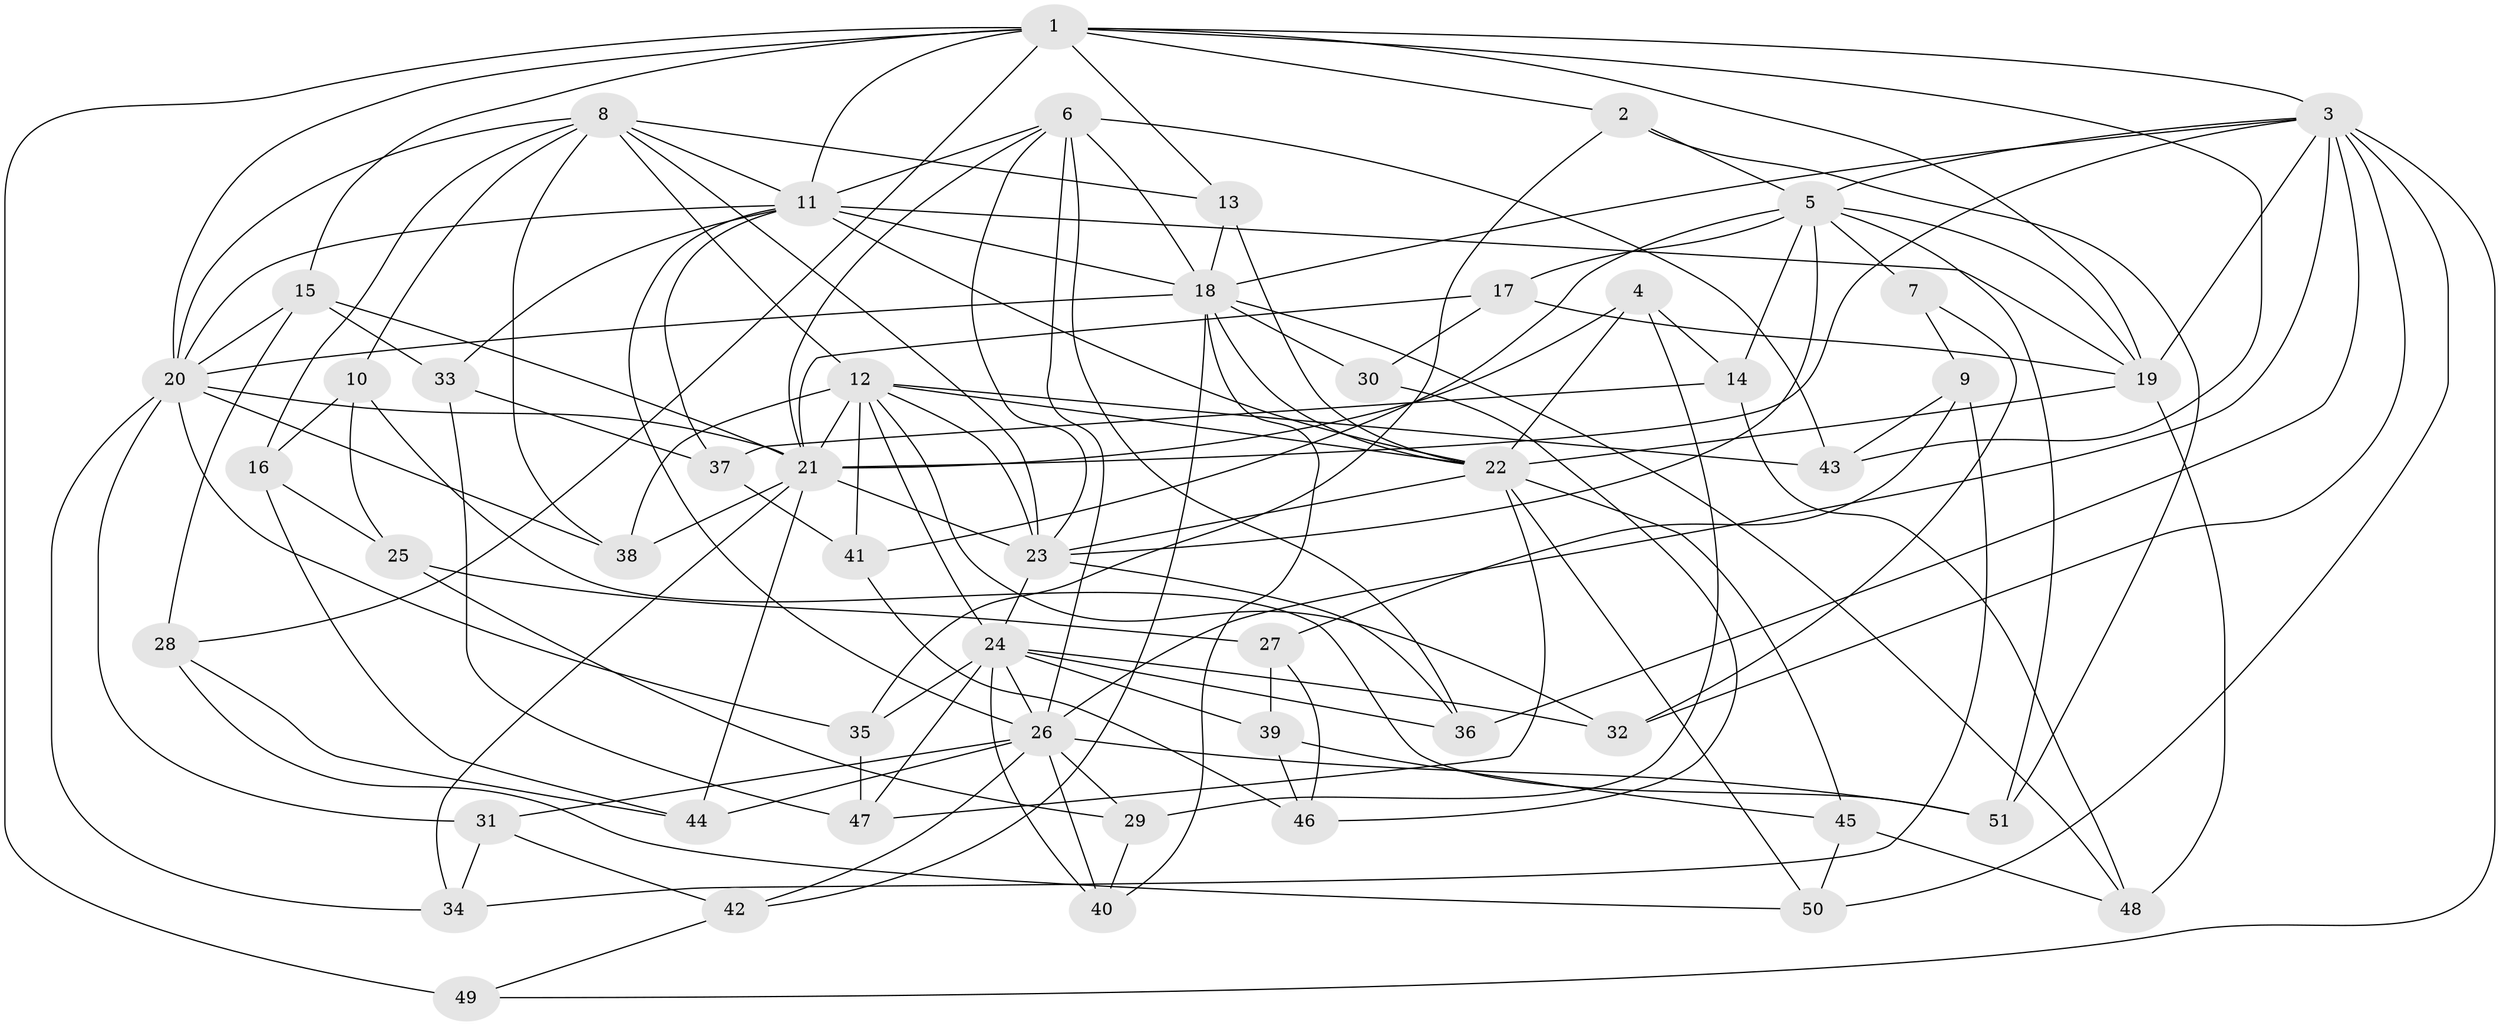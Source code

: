 // original degree distribution, {4: 1.0}
// Generated by graph-tools (version 1.1) at 2025/37/03/09/25 02:37:59]
// undirected, 51 vertices, 140 edges
graph export_dot {
graph [start="1"]
  node [color=gray90,style=filled];
  1;
  2;
  3;
  4;
  5;
  6;
  7;
  8;
  9;
  10;
  11;
  12;
  13;
  14;
  15;
  16;
  17;
  18;
  19;
  20;
  21;
  22;
  23;
  24;
  25;
  26;
  27;
  28;
  29;
  30;
  31;
  32;
  33;
  34;
  35;
  36;
  37;
  38;
  39;
  40;
  41;
  42;
  43;
  44;
  45;
  46;
  47;
  48;
  49;
  50;
  51;
  1 -- 2 [weight=1.0];
  1 -- 3 [weight=1.0];
  1 -- 11 [weight=1.0];
  1 -- 13 [weight=1.0];
  1 -- 15 [weight=1.0];
  1 -- 19 [weight=2.0];
  1 -- 20 [weight=1.0];
  1 -- 28 [weight=1.0];
  1 -- 43 [weight=1.0];
  1 -- 49 [weight=2.0];
  2 -- 5 [weight=1.0];
  2 -- 35 [weight=1.0];
  2 -- 51 [weight=1.0];
  3 -- 5 [weight=1.0];
  3 -- 18 [weight=1.0];
  3 -- 19 [weight=1.0];
  3 -- 21 [weight=1.0];
  3 -- 26 [weight=1.0];
  3 -- 32 [weight=1.0];
  3 -- 36 [weight=1.0];
  3 -- 49 [weight=1.0];
  3 -- 50 [weight=1.0];
  4 -- 14 [weight=1.0];
  4 -- 21 [weight=1.0];
  4 -- 22 [weight=1.0];
  4 -- 29 [weight=1.0];
  5 -- 7 [weight=2.0];
  5 -- 14 [weight=1.0];
  5 -- 17 [weight=1.0];
  5 -- 19 [weight=1.0];
  5 -- 23 [weight=1.0];
  5 -- 41 [weight=1.0];
  5 -- 51 [weight=1.0];
  6 -- 11 [weight=1.0];
  6 -- 18 [weight=2.0];
  6 -- 21 [weight=1.0];
  6 -- 23 [weight=1.0];
  6 -- 26 [weight=1.0];
  6 -- 36 [weight=1.0];
  6 -- 43 [weight=1.0];
  7 -- 9 [weight=1.0];
  7 -- 32 [weight=1.0];
  8 -- 10 [weight=1.0];
  8 -- 11 [weight=1.0];
  8 -- 12 [weight=1.0];
  8 -- 13 [weight=1.0];
  8 -- 16 [weight=1.0];
  8 -- 20 [weight=1.0];
  8 -- 23 [weight=1.0];
  8 -- 38 [weight=1.0];
  9 -- 27 [weight=1.0];
  9 -- 34 [weight=1.0];
  9 -- 43 [weight=1.0];
  10 -- 16 [weight=1.0];
  10 -- 25 [weight=1.0];
  10 -- 51 [weight=1.0];
  11 -- 18 [weight=1.0];
  11 -- 19 [weight=1.0];
  11 -- 20 [weight=1.0];
  11 -- 22 [weight=1.0];
  11 -- 26 [weight=1.0];
  11 -- 33 [weight=1.0];
  11 -- 37 [weight=1.0];
  12 -- 21 [weight=1.0];
  12 -- 22 [weight=1.0];
  12 -- 23 [weight=3.0];
  12 -- 24 [weight=2.0];
  12 -- 32 [weight=1.0];
  12 -- 38 [weight=1.0];
  12 -- 41 [weight=1.0];
  12 -- 43 [weight=1.0];
  13 -- 18 [weight=1.0];
  13 -- 22 [weight=1.0];
  14 -- 37 [weight=1.0];
  14 -- 48 [weight=1.0];
  15 -- 20 [weight=1.0];
  15 -- 21 [weight=2.0];
  15 -- 28 [weight=1.0];
  15 -- 33 [weight=1.0];
  16 -- 25 [weight=1.0];
  16 -- 44 [weight=1.0];
  17 -- 19 [weight=1.0];
  17 -- 21 [weight=1.0];
  17 -- 30 [weight=1.0];
  18 -- 20 [weight=1.0];
  18 -- 22 [weight=1.0];
  18 -- 30 [weight=2.0];
  18 -- 40 [weight=1.0];
  18 -- 42 [weight=1.0];
  18 -- 48 [weight=1.0];
  19 -- 22 [weight=1.0];
  19 -- 48 [weight=1.0];
  20 -- 21 [weight=1.0];
  20 -- 31 [weight=1.0];
  20 -- 34 [weight=1.0];
  20 -- 35 [weight=1.0];
  20 -- 38 [weight=1.0];
  21 -- 23 [weight=1.0];
  21 -- 34 [weight=1.0];
  21 -- 38 [weight=1.0];
  21 -- 44 [weight=1.0];
  22 -- 23 [weight=1.0];
  22 -- 45 [weight=1.0];
  22 -- 47 [weight=1.0];
  22 -- 50 [weight=1.0];
  23 -- 24 [weight=1.0];
  23 -- 36 [weight=1.0];
  24 -- 26 [weight=1.0];
  24 -- 32 [weight=1.0];
  24 -- 35 [weight=1.0];
  24 -- 36 [weight=1.0];
  24 -- 39 [weight=1.0];
  24 -- 40 [weight=1.0];
  24 -- 47 [weight=1.0];
  25 -- 27 [weight=1.0];
  25 -- 29 [weight=1.0];
  26 -- 29 [weight=1.0];
  26 -- 31 [weight=1.0];
  26 -- 40 [weight=1.0];
  26 -- 42 [weight=1.0];
  26 -- 44 [weight=1.0];
  26 -- 51 [weight=1.0];
  27 -- 39 [weight=1.0];
  27 -- 46 [weight=1.0];
  28 -- 44 [weight=1.0];
  28 -- 50 [weight=1.0];
  29 -- 40 [weight=1.0];
  30 -- 46 [weight=1.0];
  31 -- 34 [weight=1.0];
  31 -- 42 [weight=1.0];
  33 -- 37 [weight=1.0];
  33 -- 47 [weight=1.0];
  35 -- 47 [weight=1.0];
  37 -- 41 [weight=1.0];
  39 -- 45 [weight=1.0];
  39 -- 46 [weight=1.0];
  41 -- 46 [weight=1.0];
  42 -- 49 [weight=1.0];
  45 -- 48 [weight=1.0];
  45 -- 50 [weight=1.0];
}
